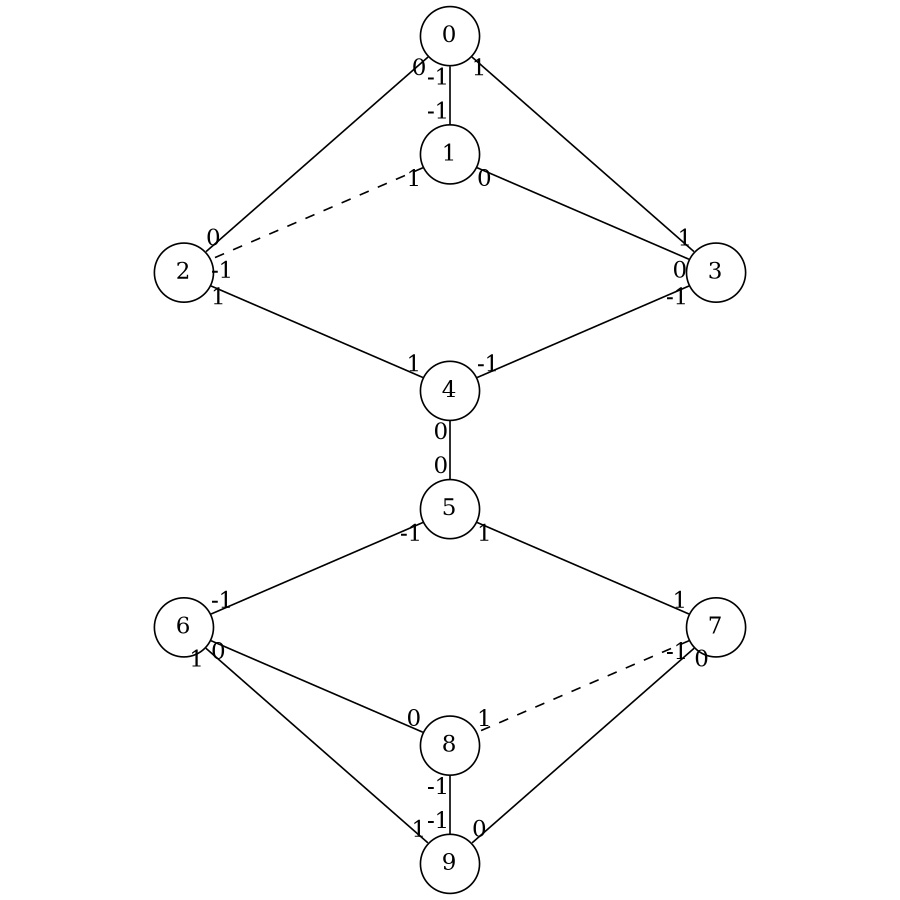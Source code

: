 graph unsat_10_15 {
	graph [size="6,6",ratio=fill];
	0 [shape=circle];
	1 [shape=circle];
	2 [shape=circle];
	3 [shape=circle];
	4 [shape=circle];
	5 [shape=circle];
	6 [shape=circle];
	7 [shape=circle];
	8 [shape=circle];
	9 [shape=circle];
	0 -- 1[headlabel=-1, taillabel=-1];
	0 -- 2[headlabel=0, taillabel=0];
	0 -- 3[headlabel=1, taillabel=1];
	1 -- 2 [style=dashed,headlabel=-1, taillabel=1];
	1 -- 3[headlabel=0, taillabel=0];
	2 -- 4[headlabel=1, taillabel=1];
	3 -- 4[headlabel=-1, taillabel=-1];
	4 -- 5[headlabel=0, taillabel=0];
	5 -- 6[headlabel=-1, taillabel=-1];
	5 -- 7[headlabel=1, taillabel=1];
	6 -- 8[headlabel=0, taillabel=0];
	6 -- 9[headlabel=1, taillabel=1];
	7 -- 8 [style=dashed,headlabel=1, taillabel=-1];
	7 -- 9[headlabel=0, taillabel=0];
	8 -- 9[headlabel=-1, taillabel=-1];
}// SAT
